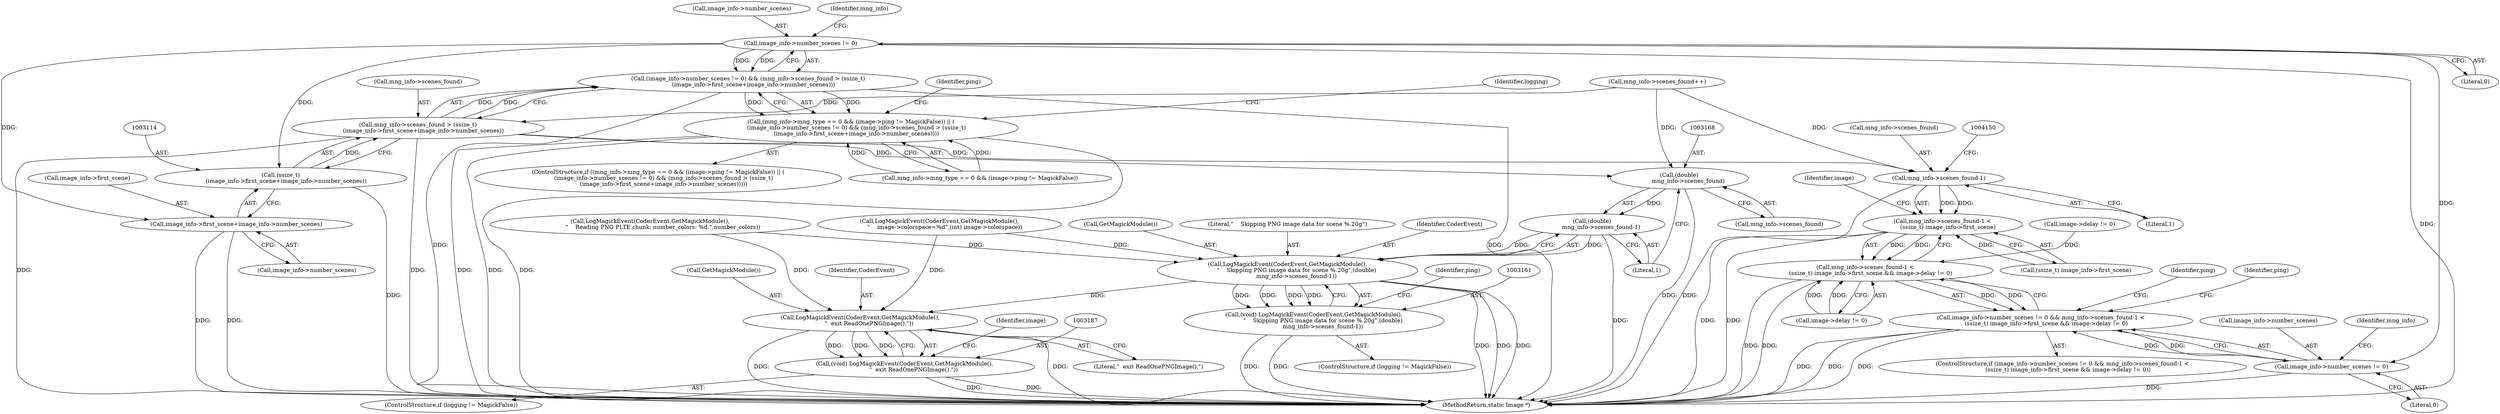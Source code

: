 digraph "0_ImageMagick_8ca35831e91c3db8c6d281d09b605001003bec08@pointer" {
"1003104" [label="(Call,image_info->number_scenes != 0)"];
"1003103" [label="(Call,(image_info->number_scenes != 0) && (mng_info->scenes_found > (ssize_t)\n      (image_info->first_scene+image_info->number_scenes)))"];
"1003091" [label="(Call,(mng_info->mng_type == 0 && (image->ping != MagickFalse)) || (\n      (image_info->number_scenes != 0) && (mng_info->scenes_found > (ssize_t)\n      (image_info->first_scene+image_info->number_scenes))))"];
"1003113" [label="(Call,(ssize_t)\n      (image_info->first_scene+image_info->number_scenes))"];
"1003109" [label="(Call,mng_info->scenes_found > (ssize_t)\n      (image_info->first_scene+image_info->number_scenes))"];
"1003167" [label="(Call,(double)\n          mng_info->scenes_found)"];
"1003166" [label="(Call,(double)\n          mng_info->scenes_found-1)"];
"1003162" [label="(Call,LogMagickEvent(CoderEvent,GetMagickModule(),\n          \"    Skipping PNG image data for scene %.20g\",(double)\n          mng_info->scenes_found-1))"];
"1003160" [label="(Call,(void) LogMagickEvent(CoderEvent,GetMagickModule(),\n          \"    Skipping PNG image data for scene %.20g\",(double)\n          mng_info->scenes_found-1))"];
"1003188" [label="(Call,LogMagickEvent(CoderEvent,GetMagickModule(),\n          \"  exit ReadOnePNGImage().\"))"];
"1003186" [label="(Call,(void) LogMagickEvent(CoderEvent,GetMagickModule(),\n          \"  exit ReadOnePNGImage().\"))"];
"1004144" [label="(Call,mng_info->scenes_found-1)"];
"1004143" [label="(Call,mng_info->scenes_found-1 <\n      (ssize_t) image_info->first_scene)"];
"1004142" [label="(Call,mng_info->scenes_found-1 <\n      (ssize_t) image_info->first_scene && image->delay != 0)"];
"1004136" [label="(Call,image_info->number_scenes != 0 && mng_info->scenes_found-1 <\n      (ssize_t) image_info->first_scene && image->delay != 0)"];
"1003115" [label="(Call,image_info->first_scene+image_info->number_scenes)"];
"1004137" [label="(Call,image_info->number_scenes != 0)"];
"1003116" [label="(Call,image_info->first_scene)"];
"1003163" [label="(Identifier,CoderEvent)"];
"1003191" [label="(Literal,\"  exit ReadOnePNGImage().\")"];
"1003113" [label="(Call,(ssize_t)\n      (image_info->first_scene+image_info->number_scenes))"];
"1004162" [label="(Identifier,ping)"];
"1005492" [label="(MethodReturn,static Image *)"];
"1003091" [label="(Call,(mng_info->mng_type == 0 && (image->ping != MagickFalse)) || (\n      (image_info->number_scenes != 0) && (mng_info->scenes_found > (ssize_t)\n      (image_info->first_scene+image_info->number_scenes))))"];
"1003167" [label="(Call,(double)\n          mng_info->scenes_found)"];
"1003090" [label="(ControlStructure,if ((mng_info->mng_type == 0 && (image->ping != MagickFalse)) || (\n      (image_info->number_scenes != 0) && (mng_info->scenes_found > (ssize_t)\n      (image_info->first_scene+image_info->number_scenes)))))"];
"1004149" [label="(Call,(ssize_t) image_info->first_scene)"];
"1004135" [label="(ControlStructure,if (image_info->number_scenes != 0 && mng_info->scenes_found-1 <\n      (ssize_t) image_info->first_scene && image->delay != 0))"];
"1003103" [label="(Call,(image_info->number_scenes != 0) && (mng_info->scenes_found > (ssize_t)\n      (image_info->first_scene+image_info->number_scenes)))"];
"1003105" [label="(Call,image_info->number_scenes)"];
"1004145" [label="(Call,mng_info->scenes_found)"];
"1004148" [label="(Literal,1)"];
"1003111" [label="(Identifier,mng_info)"];
"1003110" [label="(Call,mng_info->scenes_found)"];
"1003086" [label="(Call,mng_info->scenes_found++)"];
"1002661" [label="(Call,LogMagickEvent(CoderEvent,GetMagickModule(),\n      \"    image->colorspace=%d\",(int) image->colorspace))"];
"1003190" [label="(Call,GetMagickModule())"];
"1002746" [label="(Call,LogMagickEvent(CoderEvent,GetMagickModule(),\n              \"    Reading PNG PLTE chunk: number_colors: %d.\",number_colors))"];
"1004154" [label="(Call,image->delay != 0)"];
"1003160" [label="(Call,(void) LogMagickEvent(CoderEvent,GetMagickModule(),\n          \"    Skipping PNG image data for scene %.20g\",(double)\n          mng_info->scenes_found-1))"];
"1003162" [label="(Call,LogMagickEvent(CoderEvent,GetMagickModule(),\n          \"    Skipping PNG image data for scene %.20g\",(double)\n          mng_info->scenes_found-1))"];
"1003156" [label="(ControlStructure,if (logging != MagickFalse))"];
"1003109" [label="(Call,mng_info->scenes_found > (ssize_t)\n      (image_info->first_scene+image_info->number_scenes))"];
"1003172" [label="(Literal,1)"];
"1003186" [label="(Call,(void) LogMagickEvent(CoderEvent,GetMagickModule(),\n          \"  exit ReadOnePNGImage().\"))"];
"1004143" [label="(Call,mng_info->scenes_found-1 <\n      (ssize_t) image_info->first_scene)"];
"1003164" [label="(Call,GetMagickModule())"];
"1004138" [label="(Call,image_info->number_scenes)"];
"1004137" [label="(Call,image_info->number_scenes != 0)"];
"1003081" [label="(Call,image->delay != 0)"];
"1003119" [label="(Call,image_info->number_scenes)"];
"1004144" [label="(Call,mng_info->scenes_found-1)"];
"1004146" [label="(Identifier,mng_info)"];
"1004142" [label="(Call,mng_info->scenes_found-1 <\n      (ssize_t) image_info->first_scene && image->delay != 0)"];
"1004141" [label="(Literal,0)"];
"1003189" [label="(Identifier,CoderEvent)"];
"1003092" [label="(Call,mng_info->mng_type == 0 && (image->ping != MagickFalse))"];
"1004136" [label="(Call,image_info->number_scenes != 0 && mng_info->scenes_found-1 <\n      (ssize_t) image_info->first_scene && image->delay != 0)"];
"1003104" [label="(Call,image_info->number_scenes != 0)"];
"1003115" [label="(Call,image_info->first_scene+image_info->number_scenes)"];
"1004197" [label="(Identifier,ping)"];
"1003165" [label="(Literal,\"    Skipping PNG image data for scene %.20g\")"];
"1003125" [label="(Identifier,ping)"];
"1003196" [label="(Identifier,logging)"];
"1003169" [label="(Call,mng_info->scenes_found)"];
"1003193" [label="(Identifier,image)"];
"1004156" [label="(Identifier,image)"];
"1003182" [label="(ControlStructure,if (logging != MagickFalse))"];
"1003108" [label="(Literal,0)"];
"1003166" [label="(Call,(double)\n          mng_info->scenes_found-1)"];
"1003188" [label="(Call,LogMagickEvent(CoderEvent,GetMagickModule(),\n          \"  exit ReadOnePNGImage().\"))"];
"1003175" [label="(Identifier,ping)"];
"1003104" -> "1003103"  [label="AST: "];
"1003104" -> "1003108"  [label="CFG: "];
"1003105" -> "1003104"  [label="AST: "];
"1003108" -> "1003104"  [label="AST: "];
"1003111" -> "1003104"  [label="CFG: "];
"1003103" -> "1003104"  [label="CFG: "];
"1003104" -> "1005492"  [label="DDG: "];
"1003104" -> "1003103"  [label="DDG: "];
"1003104" -> "1003103"  [label="DDG: "];
"1003104" -> "1003113"  [label="DDG: "];
"1003104" -> "1003115"  [label="DDG: "];
"1003104" -> "1004137"  [label="DDG: "];
"1003103" -> "1003091"  [label="AST: "];
"1003103" -> "1003109"  [label="CFG: "];
"1003109" -> "1003103"  [label="AST: "];
"1003091" -> "1003103"  [label="CFG: "];
"1003103" -> "1005492"  [label="DDG: "];
"1003103" -> "1005492"  [label="DDG: "];
"1003103" -> "1003091"  [label="DDG: "];
"1003103" -> "1003091"  [label="DDG: "];
"1003109" -> "1003103"  [label="DDG: "];
"1003109" -> "1003103"  [label="DDG: "];
"1003091" -> "1003090"  [label="AST: "];
"1003091" -> "1003092"  [label="CFG: "];
"1003092" -> "1003091"  [label="AST: "];
"1003125" -> "1003091"  [label="CFG: "];
"1003196" -> "1003091"  [label="CFG: "];
"1003091" -> "1005492"  [label="DDG: "];
"1003091" -> "1005492"  [label="DDG: "];
"1003091" -> "1005492"  [label="DDG: "];
"1003092" -> "1003091"  [label="DDG: "];
"1003092" -> "1003091"  [label="DDG: "];
"1003113" -> "1003109"  [label="AST: "];
"1003113" -> "1003115"  [label="CFG: "];
"1003114" -> "1003113"  [label="AST: "];
"1003115" -> "1003113"  [label="AST: "];
"1003109" -> "1003113"  [label="CFG: "];
"1003113" -> "1005492"  [label="DDG: "];
"1003113" -> "1003109"  [label="DDG: "];
"1003110" -> "1003109"  [label="AST: "];
"1003109" -> "1005492"  [label="DDG: "];
"1003109" -> "1005492"  [label="DDG: "];
"1003086" -> "1003109"  [label="DDG: "];
"1003109" -> "1003167"  [label="DDG: "];
"1003109" -> "1004144"  [label="DDG: "];
"1003167" -> "1003166"  [label="AST: "];
"1003167" -> "1003169"  [label="CFG: "];
"1003168" -> "1003167"  [label="AST: "];
"1003169" -> "1003167"  [label="AST: "];
"1003172" -> "1003167"  [label="CFG: "];
"1003167" -> "1005492"  [label="DDG: "];
"1003167" -> "1003166"  [label="DDG: "];
"1003086" -> "1003167"  [label="DDG: "];
"1003166" -> "1003162"  [label="AST: "];
"1003166" -> "1003172"  [label="CFG: "];
"1003172" -> "1003166"  [label="AST: "];
"1003162" -> "1003166"  [label="CFG: "];
"1003166" -> "1005492"  [label="DDG: "];
"1003166" -> "1003162"  [label="DDG: "];
"1003166" -> "1003162"  [label="DDG: "];
"1003162" -> "1003160"  [label="AST: "];
"1003163" -> "1003162"  [label="AST: "];
"1003164" -> "1003162"  [label="AST: "];
"1003165" -> "1003162"  [label="AST: "];
"1003160" -> "1003162"  [label="CFG: "];
"1003162" -> "1005492"  [label="DDG: "];
"1003162" -> "1005492"  [label="DDG: "];
"1003162" -> "1005492"  [label="DDG: "];
"1003162" -> "1003160"  [label="DDG: "];
"1003162" -> "1003160"  [label="DDG: "];
"1003162" -> "1003160"  [label="DDG: "];
"1003162" -> "1003160"  [label="DDG: "];
"1002746" -> "1003162"  [label="DDG: "];
"1002661" -> "1003162"  [label="DDG: "];
"1003162" -> "1003188"  [label="DDG: "];
"1003160" -> "1003156"  [label="AST: "];
"1003161" -> "1003160"  [label="AST: "];
"1003175" -> "1003160"  [label="CFG: "];
"1003160" -> "1005492"  [label="DDG: "];
"1003160" -> "1005492"  [label="DDG: "];
"1003188" -> "1003186"  [label="AST: "];
"1003188" -> "1003191"  [label="CFG: "];
"1003189" -> "1003188"  [label="AST: "];
"1003190" -> "1003188"  [label="AST: "];
"1003191" -> "1003188"  [label="AST: "];
"1003186" -> "1003188"  [label="CFG: "];
"1003188" -> "1005492"  [label="DDG: "];
"1003188" -> "1005492"  [label="DDG: "];
"1003188" -> "1003186"  [label="DDG: "];
"1003188" -> "1003186"  [label="DDG: "];
"1003188" -> "1003186"  [label="DDG: "];
"1002661" -> "1003188"  [label="DDG: "];
"1002746" -> "1003188"  [label="DDG: "];
"1003186" -> "1003182"  [label="AST: "];
"1003187" -> "1003186"  [label="AST: "];
"1003193" -> "1003186"  [label="CFG: "];
"1003186" -> "1005492"  [label="DDG: "];
"1003186" -> "1005492"  [label="DDG: "];
"1004144" -> "1004143"  [label="AST: "];
"1004144" -> "1004148"  [label="CFG: "];
"1004145" -> "1004144"  [label="AST: "];
"1004148" -> "1004144"  [label="AST: "];
"1004150" -> "1004144"  [label="CFG: "];
"1004144" -> "1005492"  [label="DDG: "];
"1004144" -> "1004143"  [label="DDG: "];
"1004144" -> "1004143"  [label="DDG: "];
"1003086" -> "1004144"  [label="DDG: "];
"1004143" -> "1004142"  [label="AST: "];
"1004143" -> "1004149"  [label="CFG: "];
"1004149" -> "1004143"  [label="AST: "];
"1004156" -> "1004143"  [label="CFG: "];
"1004142" -> "1004143"  [label="CFG: "];
"1004143" -> "1005492"  [label="DDG: "];
"1004143" -> "1005492"  [label="DDG: "];
"1004143" -> "1004142"  [label="DDG: "];
"1004143" -> "1004142"  [label="DDG: "];
"1004149" -> "1004143"  [label="DDG: "];
"1004142" -> "1004136"  [label="AST: "];
"1004142" -> "1004154"  [label="CFG: "];
"1004154" -> "1004142"  [label="AST: "];
"1004136" -> "1004142"  [label="CFG: "];
"1004142" -> "1005492"  [label="DDG: "];
"1004142" -> "1005492"  [label="DDG: "];
"1004142" -> "1004136"  [label="DDG: "];
"1004142" -> "1004136"  [label="DDG: "];
"1003081" -> "1004142"  [label="DDG: "];
"1004154" -> "1004142"  [label="DDG: "];
"1004154" -> "1004142"  [label="DDG: "];
"1004136" -> "1004135"  [label="AST: "];
"1004136" -> "1004137"  [label="CFG: "];
"1004137" -> "1004136"  [label="AST: "];
"1004162" -> "1004136"  [label="CFG: "];
"1004197" -> "1004136"  [label="CFG: "];
"1004136" -> "1005492"  [label="DDG: "];
"1004136" -> "1005492"  [label="DDG: "];
"1004136" -> "1005492"  [label="DDG: "];
"1004137" -> "1004136"  [label="DDG: "];
"1004137" -> "1004136"  [label="DDG: "];
"1003115" -> "1003119"  [label="CFG: "];
"1003116" -> "1003115"  [label="AST: "];
"1003119" -> "1003115"  [label="AST: "];
"1003115" -> "1005492"  [label="DDG: "];
"1003115" -> "1005492"  [label="DDG: "];
"1004137" -> "1004141"  [label="CFG: "];
"1004138" -> "1004137"  [label="AST: "];
"1004141" -> "1004137"  [label="AST: "];
"1004146" -> "1004137"  [label="CFG: "];
"1004137" -> "1005492"  [label="DDG: "];
}

